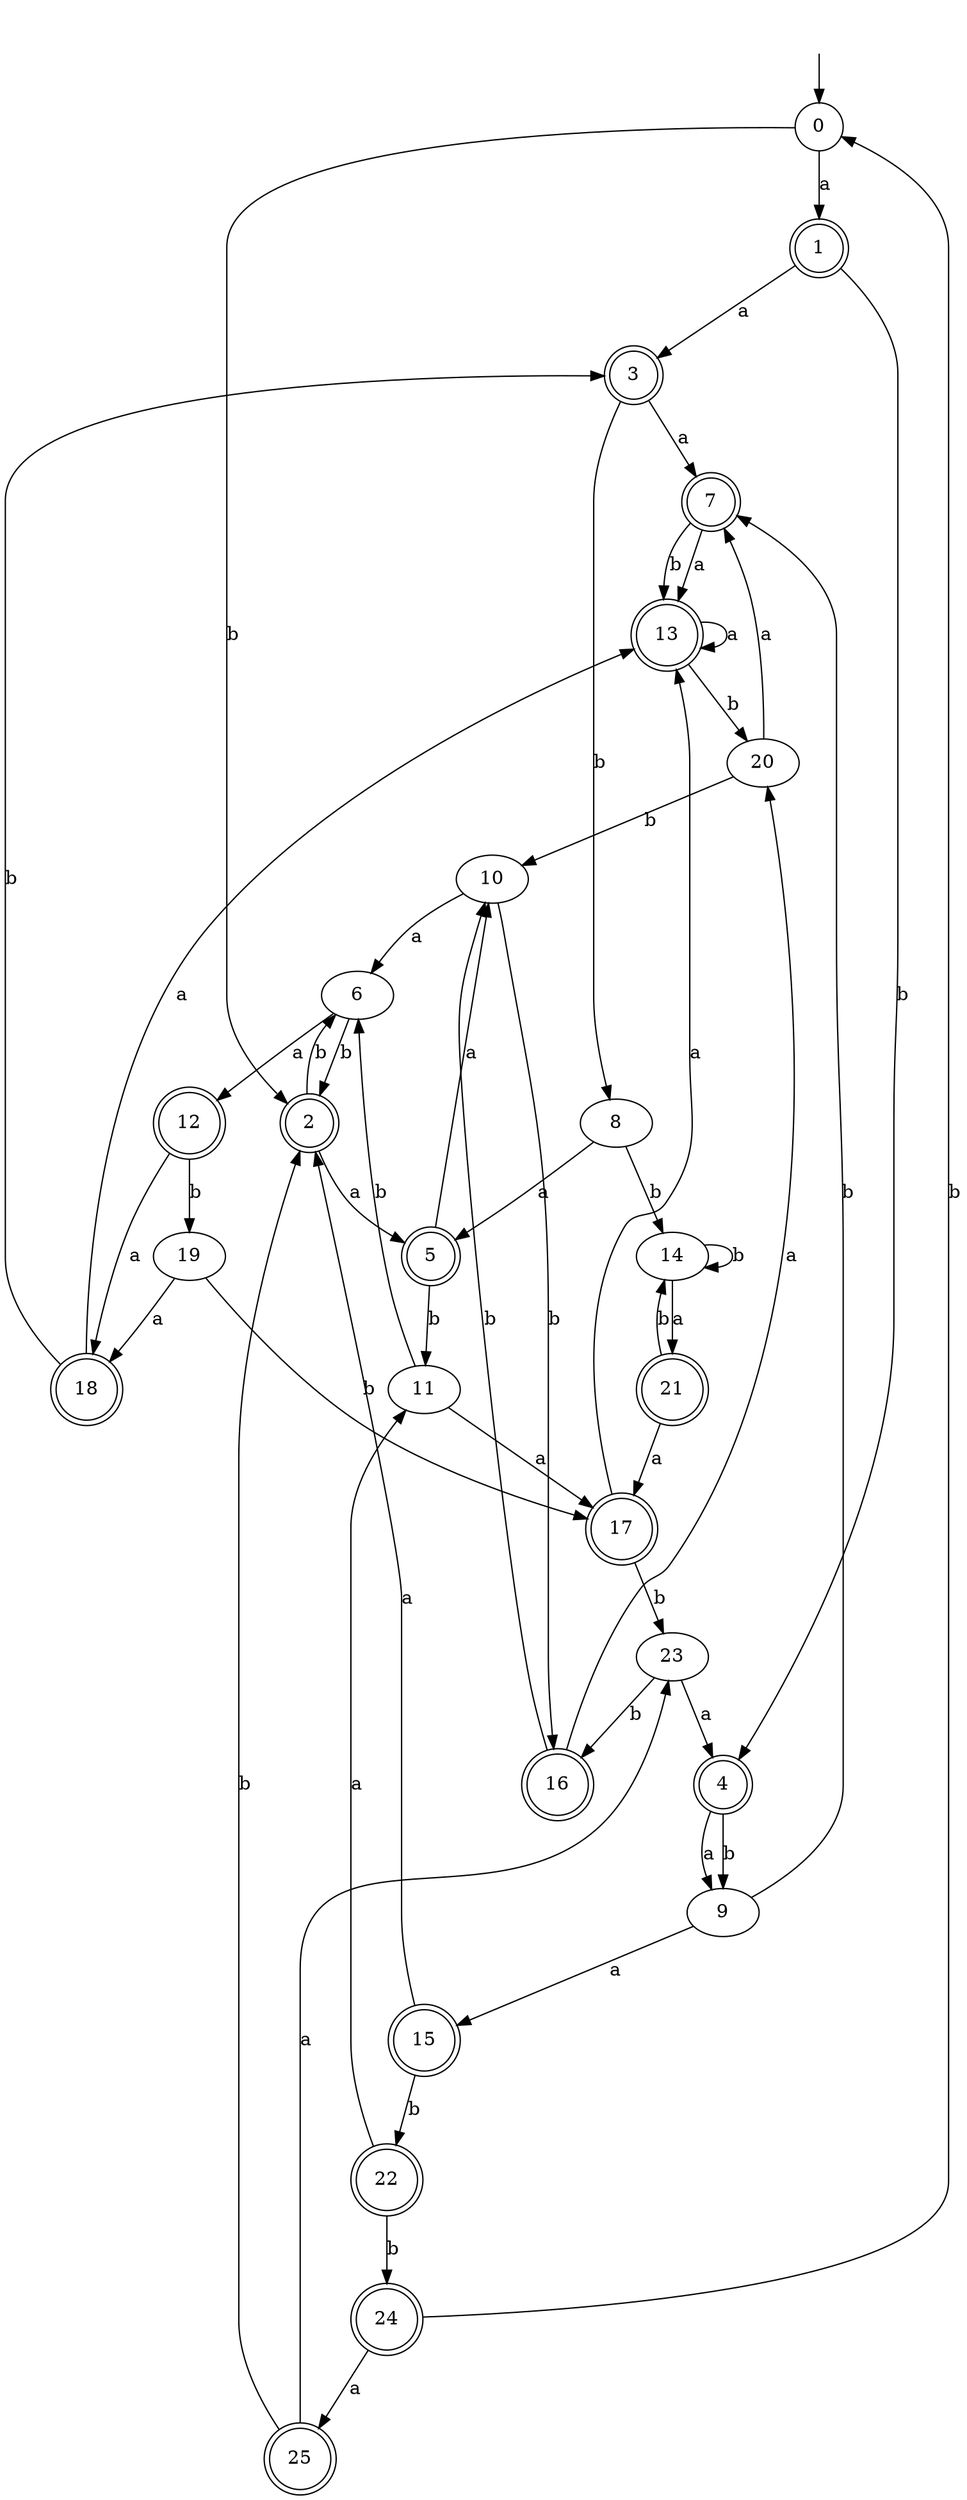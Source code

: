 digraph RandomDFA {
  __start0 [label="", shape=none];
  __start0 -> 0 [label=""];
  0 [shape=circle]
  0 -> 1 [label="a"]
  0 -> 2 [label="b"]
  1 [shape=doublecircle]
  1 -> 3 [label="a"]
  1 -> 4 [label="b"]
  2 [shape=doublecircle]
  2 -> 5 [label="a"]
  2 -> 6 [label="b"]
  3 [shape=doublecircle]
  3 -> 7 [label="a"]
  3 -> 8 [label="b"]
  4 [shape=doublecircle]
  4 -> 9 [label="a"]
  4 -> 9 [label="b"]
  5 [shape=doublecircle]
  5 -> 10 [label="a"]
  5 -> 11 [label="b"]
  6
  6 -> 12 [label="a"]
  6 -> 2 [label="b"]
  7 [shape=doublecircle]
  7 -> 13 [label="a"]
  7 -> 13 [label="b"]
  8
  8 -> 5 [label="a"]
  8 -> 14 [label="b"]
  9
  9 -> 15 [label="a"]
  9 -> 7 [label="b"]
  10
  10 -> 6 [label="a"]
  10 -> 16 [label="b"]
  11
  11 -> 17 [label="a"]
  11 -> 6 [label="b"]
  12 [shape=doublecircle]
  12 -> 18 [label="a"]
  12 -> 19 [label="b"]
  13 [shape=doublecircle]
  13 -> 13 [label="a"]
  13 -> 20 [label="b"]
  14
  14 -> 21 [label="a"]
  14 -> 14 [label="b"]
  15 [shape=doublecircle]
  15 -> 2 [label="a"]
  15 -> 22 [label="b"]
  16 [shape=doublecircle]
  16 -> 20 [label="a"]
  16 -> 10 [label="b"]
  17 [shape=doublecircle]
  17 -> 13 [label="a"]
  17 -> 23 [label="b"]
  18 [shape=doublecircle]
  18 -> 13 [label="a"]
  18 -> 3 [label="b"]
  19
  19 -> 18 [label="a"]
  19 -> 17 [label="b"]
  20
  20 -> 7 [label="a"]
  20 -> 10 [label="b"]
  21 [shape=doublecircle]
  21 -> 17 [label="a"]
  21 -> 14 [label="b"]
  22 [shape=doublecircle]
  22 -> 11 [label="a"]
  22 -> 24 [label="b"]
  23
  23 -> 4 [label="a"]
  23 -> 16 [label="b"]
  24 [shape=doublecircle]
  24 -> 25 [label="a"]
  24 -> 0 [label="b"]
  25 [shape=doublecircle]
  25 -> 23 [label="a"]
  25 -> 2 [label="b"]
}
